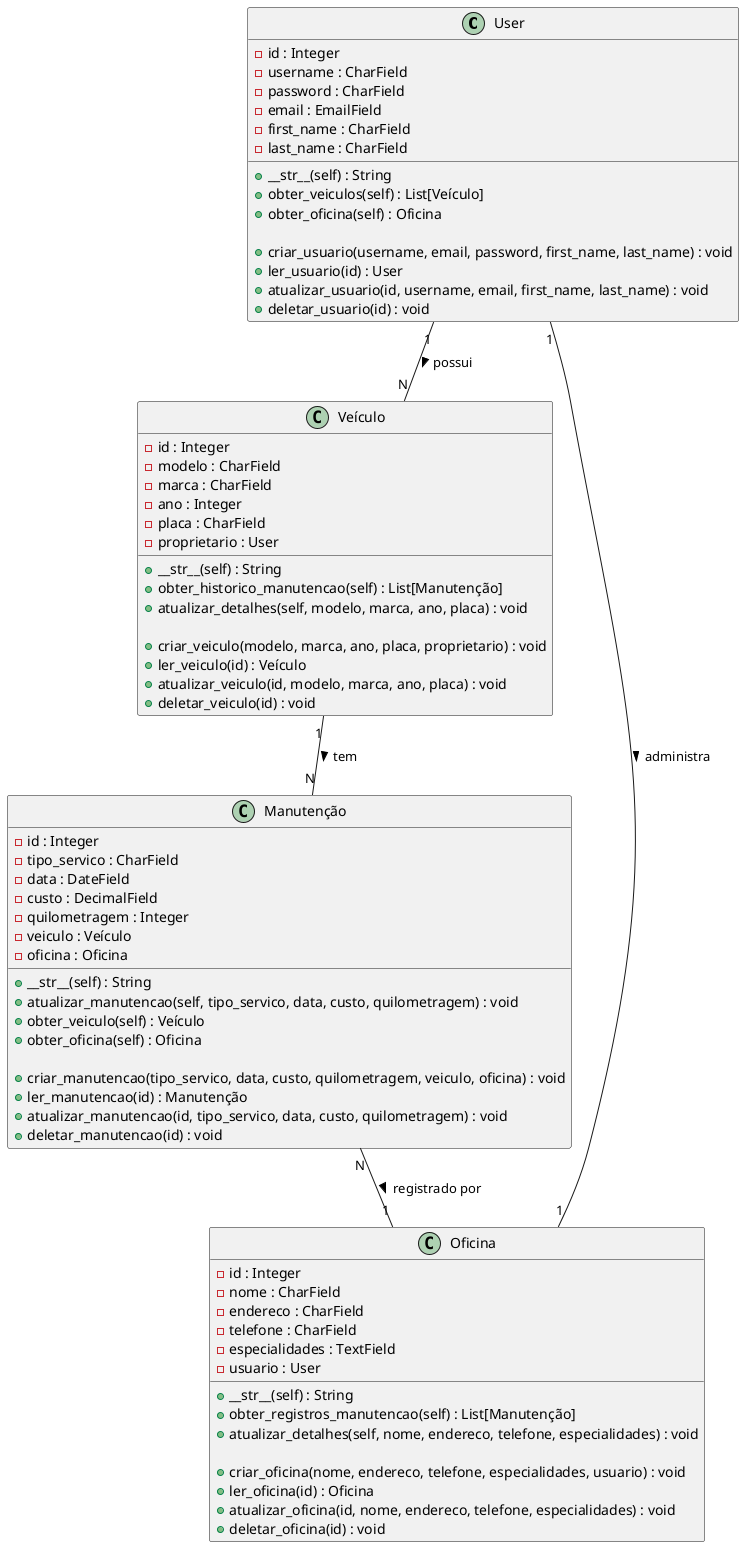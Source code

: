 @startuml diagrama

class User {
    - id : Integer
    - username : CharField
    - password : CharField
    - email : EmailField
    - first_name : CharField
    - last_name : CharField
    + __str__(self) : String
    + obter_veiculos(self) : List[Veículo]
    + obter_oficina(self) : Oficina

    + criar_usuario(username, email, password, first_name, last_name) : void
    + ler_usuario(id) : User
    + atualizar_usuario(id, username, email, first_name, last_name) : void
    + deletar_usuario(id) : void
}

class Veículo {
    - id : Integer
    - modelo : CharField
    - marca : CharField
    - ano : Integer
    - placa : CharField
    - proprietario : User
    + __str__(self) : String
    + obter_historico_manutencao(self) : List[Manutenção]
    + atualizar_detalhes(self, modelo, marca, ano, placa) : void

    + criar_veiculo(modelo, marca, ano, placa, proprietario) : void
    + ler_veiculo(id) : Veículo
    + atualizar_veiculo(id, modelo, marca, ano, placa) : void
    + deletar_veiculo(id) : void
}

class Manutenção {
    - id : Integer
    - tipo_servico : CharField
    - data : DateField
    - custo : DecimalField
    - quilometragem : Integer
    - veiculo : Veículo
    - oficina : Oficina
    + __str__(self) : String
    + atualizar_manutencao(self, tipo_servico, data, custo, quilometragem) : void
    + obter_veiculo(self) : Veículo
    + obter_oficina(self) : Oficina

    + criar_manutencao(tipo_servico, data, custo, quilometragem, veiculo, oficina) : void
    + ler_manutencao(id) : Manutenção
    + atualizar_manutencao(id, tipo_servico, data, custo, quilometragem) : void
    + deletar_manutencao(id) : void
}

class Oficina {
    - id : Integer
    - nome : CharField
    - endereco : CharField
    - telefone : CharField
    - especialidades : TextField
    - usuario : User
    + __str__(self) : String
    + obter_registros_manutencao(self) : List[Manutenção]
    + atualizar_detalhes(self, nome, endereco, telefone, especialidades) : void

    + criar_oficina(nome, endereco, telefone, especialidades, usuario) : void
    + ler_oficina(id) : Oficina
    + atualizar_oficina(id, nome, endereco, telefone, especialidades) : void
    + deletar_oficina(id) : void
}

User "1" -- "N" Veículo : possui >
Veículo "1" -- "N" Manutenção : tem >
Manutenção "N" -- "1" Oficina : registrado por >
User "1" -- "1" Oficina : administra >

@enduml
